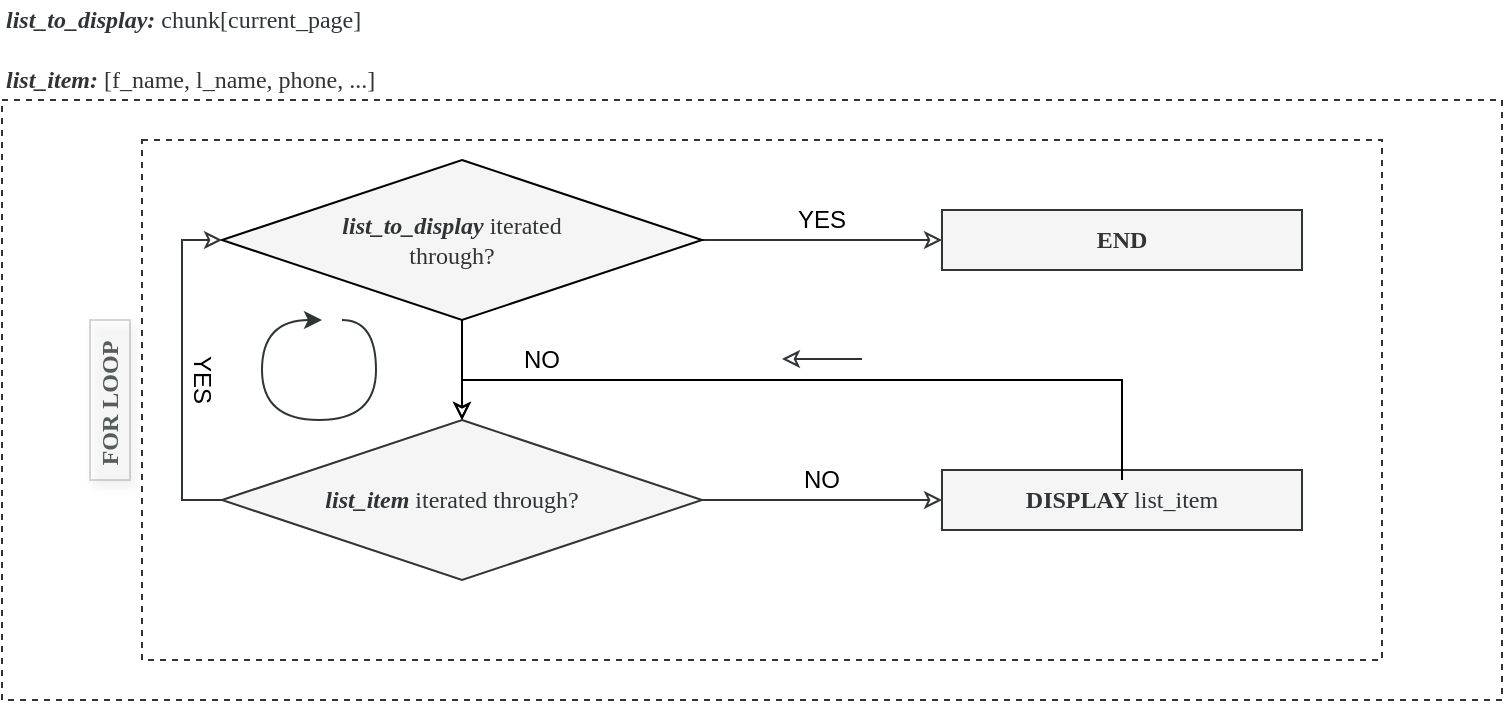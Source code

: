 <mxfile version="13.9.9" type="device"><diagram id="w_bgmVrzwIrfWeAlWch6" name="Page-1"><mxGraphModel dx="1072" dy="832" grid="1" gridSize="10" guides="1" tooltips="1" connect="1" arrows="1" fold="1" page="1" pageScale="1" pageWidth="827" pageHeight="1169" math="0" shadow="0"><root><mxCell id="0"/><mxCell id="1" parent="0"/><mxCell id="tQSvtmNV8fYlrXqgNXNy-15" value="" style="rounded=0;whiteSpace=wrap;html=1;align=left;fillColor=none;strokeColor=#2F3537;dashed=1;" vertex="1" parent="1"><mxGeometry x="110" y="120" width="620" height="260" as="geometry"/></mxCell><mxCell id="tQSvtmNV8fYlrXqgNXNy-17" value="" style="rounded=0;whiteSpace=wrap;html=1;align=left;fillColor=none;strokeColor=#2F3537;dashed=1;" vertex="1" parent="1"><mxGeometry x="40" y="100" width="750" height="300" as="geometry"/></mxCell><mxCell id="tQSvtmNV8fYlrXqgNXNy-12" value="" style="rounded=0;whiteSpace=wrap;html=1;strokeColor=#2F3537;align=left;fillColor=#F5F5F5;" vertex="1" parent="1"><mxGeometry x="510" y="285" width="180" height="30" as="geometry"/></mxCell><mxCell id="tQSvtmNV8fYlrXqgNXNy-43" style="edgeStyle=orthogonalEdgeStyle;rounded=0;orthogonalLoop=1;jettySize=auto;html=1;entryX=0.5;entryY=0;entryDx=0;entryDy=0;endArrow=classic;endFill=0;" edge="1" parent="1" source="tQSvtmNV8fYlrXqgNXNy-13" target="tQSvtmNV8fYlrXqgNXNy-26"><mxGeometry relative="1" as="geometry"><Array as="points"><mxPoint x="600" y="240"/><mxPoint x="270" y="240"/></Array></mxGeometry></mxCell><mxCell id="tQSvtmNV8fYlrXqgNXNy-13" value="&lt;b&gt;DISPLAY &lt;/b&gt;list_item" style="text;html=1;strokeColor=none;fillColor=none;align=center;verticalAlign=middle;whiteSpace=wrap;rounded=0;fontFamily=Fira Code;fontSource=https%3A%2F%2Ffonts.googleapis.com%2Fcss2%3Ffamily%3DFira%2BCode%3Awght%40300%26display%3Dswap';fontColor=#2F3537;" vertex="1" parent="1"><mxGeometry x="510" y="290" width="180" height="20" as="geometry"/></mxCell><mxCell id="tQSvtmNV8fYlrXqgNXNy-14" value="" style="rounded=0;whiteSpace=wrap;html=1;strokeColor=#2F3537;align=left;fillColor=#F5F5F5;" vertex="1" parent="1"><mxGeometry x="510" y="155" width="180" height="30" as="geometry"/></mxCell><mxCell id="tQSvtmNV8fYlrXqgNXNy-16" value="&lt;b&gt;END&lt;/b&gt;" style="text;html=1;strokeColor=none;fillColor=none;align=center;verticalAlign=middle;whiteSpace=wrap;rounded=0;fontFamily=Fira Code;fontSource=https%3A%2F%2Ffonts.googleapis.com%2Fcss2%3Ffamily%3DFira%2BCode%3Awght%40300%26display%3Dswap';fontColor=#2F3537;" vertex="1" parent="1"><mxGeometry x="510" y="160" width="180" height="20" as="geometry"/></mxCell><mxCell id="tQSvtmNV8fYlrXqgNXNy-18" value="&lt;b&gt;FOR LOOP&amp;nbsp;&lt;/b&gt;" style="text;html=1;strokeColor=none;fillColor=none;align=center;verticalAlign=middle;whiteSpace=wrap;rounded=0;fontFamily=Fira Code;fontSource=https%3A%2F%2Ffonts.googleapis.com%2Fcss2%3Ffamily%3DFira%2BCode%3Awght%40300%26display%3Dswap';fontColor=#2F3537;rotation=270;" vertex="1" parent="1"><mxGeometry x="-36" y="240" width="260" height="20" as="geometry"/></mxCell><mxCell id="tQSvtmNV8fYlrXqgNXNy-19" value="" style="rounded=0;whiteSpace=wrap;html=1;fontFamily=Lucida Console;strokeColor=#2F3537;opacity=20;fillColor=#FFFFFF;shadow=1;fontColor=#2F3537;align=center;direction=south;" vertex="1" parent="1"><mxGeometry x="84" y="210" width="20" height="80" as="geometry"/></mxCell><mxCell id="tQSvtmNV8fYlrXqgNXNy-21" style="edgeStyle=orthogonalEdgeStyle;rounded=0;orthogonalLoop=1;jettySize=auto;html=1;exitX=1;exitY=0.5;exitDx=0;exitDy=0;entryX=0;entryY=0.5;entryDx=0;entryDy=0;endArrow=classic;endFill=0;strokeColor=#2F3537;" edge="1" parent="1" source="tQSvtmNV8fYlrXqgNXNy-22" target="tQSvtmNV8fYlrXqgNXNy-14"><mxGeometry relative="1" as="geometry"/></mxCell><mxCell id="tQSvtmNV8fYlrXqgNXNy-45" style="edgeStyle=orthogonalEdgeStyle;rounded=0;orthogonalLoop=1;jettySize=auto;html=1;entryX=0.5;entryY=0;entryDx=0;entryDy=0;endArrow=classic;endFill=0;" edge="1" parent="1" source="tQSvtmNV8fYlrXqgNXNy-22" target="tQSvtmNV8fYlrXqgNXNy-26"><mxGeometry relative="1" as="geometry"/></mxCell><mxCell id="tQSvtmNV8fYlrXqgNXNy-22" value="" style="rhombus;whiteSpace=wrap;html=1;align=left;fillColor=#F5F5F5;" vertex="1" parent="1"><mxGeometry x="150" y="130" width="240" height="80" as="geometry"/></mxCell><mxCell id="tQSvtmNV8fYlrXqgNXNy-23" value="&lt;b&gt;&lt;i&gt;list_to_display&lt;/i&gt;&lt;/b&gt; iterated through?" style="text;html=1;strokeColor=none;fillColor=none;align=center;verticalAlign=middle;whiteSpace=wrap;rounded=0;fontFamily=Fira Code;fontSource=https%3A%2F%2Ffonts.googleapis.com%2Fcss2%3Ffamily%3DFira%2BCode%3Awght%40300%26display%3Dswap';fontColor=#2F3537;" vertex="1" parent="1"><mxGeometry x="190" y="150" width="150" height="40" as="geometry"/></mxCell><mxCell id="tQSvtmNV8fYlrXqgNXNy-24" style="edgeStyle=orthogonalEdgeStyle;rounded=0;orthogonalLoop=1;jettySize=auto;html=1;exitX=1;exitY=0.5;exitDx=0;exitDy=0;entryX=0;entryY=0.5;entryDx=0;entryDy=0;endArrow=classic;endFill=0;strokeColor=#2F3537;" edge="1" parent="1" source="tQSvtmNV8fYlrXqgNXNy-26" target="tQSvtmNV8fYlrXqgNXNy-13"><mxGeometry relative="1" as="geometry"/></mxCell><mxCell id="tQSvtmNV8fYlrXqgNXNy-25" style="edgeStyle=orthogonalEdgeStyle;rounded=0;orthogonalLoop=1;jettySize=auto;html=1;entryX=0;entryY=0.5;entryDx=0;entryDy=0;endArrow=classic;endFill=0;strokeColor=#2F3537;exitX=0;exitY=0.5;exitDx=0;exitDy=0;" edge="1" parent="1" source="tQSvtmNV8fYlrXqgNXNy-26" target="tQSvtmNV8fYlrXqgNXNy-22"><mxGeometry relative="1" as="geometry"><Array as="points"><mxPoint x="130" y="300"/><mxPoint x="130" y="170"/></Array></mxGeometry></mxCell><mxCell id="tQSvtmNV8fYlrXqgNXNy-26" value="" style="rhombus;whiteSpace=wrap;html=1;strokeColor=#2F3537;align=left;fillColor=#F5F5F5;" vertex="1" parent="1"><mxGeometry x="150" y="260" width="240" height="80" as="geometry"/></mxCell><mxCell id="tQSvtmNV8fYlrXqgNXNy-27" value="&lt;i style=&quot;font-weight: bold&quot;&gt;list_item &lt;/i&gt;iterated through?" style="text;html=1;strokeColor=none;fillColor=none;align=center;verticalAlign=middle;whiteSpace=wrap;rounded=0;fontFamily=Fira Code;fontSource=https%3A%2F%2Ffonts.googleapis.com%2Fcss2%3Ffamily%3DFira%2BCode%3Awght%40300%26display%3Dswap';fontColor=#2F3537;" vertex="1" parent="1"><mxGeometry x="190" y="280" width="150" height="40" as="geometry"/></mxCell><mxCell id="tQSvtmNV8fYlrXqgNXNy-29" value="NO" style="text;html=1;strokeColor=none;fillColor=none;align=center;verticalAlign=middle;whiteSpace=wrap;rounded=0;" vertex="1" parent="1"><mxGeometry x="430" y="280" width="40" height="20" as="geometry"/></mxCell><mxCell id="tQSvtmNV8fYlrXqgNXNy-30" value="YES" style="text;html=1;strokeColor=none;fillColor=none;align=center;verticalAlign=middle;whiteSpace=wrap;rounded=0;rotation=90;" vertex="1" parent="1"><mxGeometry x="120" y="230" width="40" height="20" as="geometry"/></mxCell><mxCell id="tQSvtmNV8fYlrXqgNXNy-31" value="" style="endArrow=classic;html=1;strokeColor=#2F3537;endFill=0;" edge="1" parent="1"><mxGeometry width="50" height="50" relative="1" as="geometry"><mxPoint x="470" y="229.5" as="sourcePoint"/><mxPoint x="430" y="229.5" as="targetPoint"/></mxGeometry></mxCell><mxCell id="tQSvtmNV8fYlrXqgNXNy-32" value="NO" style="text;html=1;strokeColor=none;fillColor=none;align=center;verticalAlign=middle;whiteSpace=wrap;rounded=0;" vertex="1" parent="1"><mxGeometry x="290" y="220" width="40" height="20" as="geometry"/></mxCell><mxCell id="tQSvtmNV8fYlrXqgNXNy-33" value="YES" style="text;html=1;strokeColor=none;fillColor=none;align=center;verticalAlign=middle;whiteSpace=wrap;rounded=0;" vertex="1" parent="1"><mxGeometry x="430" y="150" width="40" height="20" as="geometry"/></mxCell><mxCell id="tQSvtmNV8fYlrXqgNXNy-35" value="" style="endArrow=classic;html=1;strokeColor=#2F3537;curved=1;" edge="1" parent="1"><mxGeometry width="50" height="50" relative="1" as="geometry"><mxPoint x="210" y="210" as="sourcePoint"/><mxPoint x="200" y="210" as="targetPoint"/><Array as="points"><mxPoint x="227" y="210"/><mxPoint x="227" y="260"/><mxPoint x="170" y="260"/><mxPoint x="170" y="210"/></Array></mxGeometry></mxCell><mxCell id="tQSvtmNV8fYlrXqgNXNy-39" value="&lt;b&gt;&lt;i&gt;list_to_display:&lt;/i&gt;&lt;/b&gt;&amp;nbsp;chunk[current_page]" style="text;html=1;strokeColor=none;fillColor=none;align=left;verticalAlign=middle;whiteSpace=wrap;rounded=0;fontFamily=Fira Code;fontSource=https%3A%2F%2Ffonts.googleapis.com%2Fcss2%3Ffamily%3DFira%2BCode%3Awght%40300%26display%3Dswap';fontColor=#2F3537;" vertex="1" parent="1"><mxGeometry x="40" y="50" width="263" height="20" as="geometry"/></mxCell><mxCell id="tQSvtmNV8fYlrXqgNXNy-42" value="&lt;b&gt;&lt;i&gt;list_item:&lt;/i&gt;&lt;/b&gt;&amp;nbsp;[f_name, l_name, phone, ...]" style="text;html=1;strokeColor=none;fillColor=none;align=left;verticalAlign=middle;whiteSpace=wrap;rounded=0;fontFamily=Fira Code;fontSource=https%3A%2F%2Ffonts.googleapis.com%2Fcss2%3Ffamily%3DFira%2BCode%3Awght%40300%26display%3Dswap';fontColor=#2F3537;" vertex="1" parent="1"><mxGeometry x="40" y="80" width="320" height="20" as="geometry"/></mxCell></root></mxGraphModel></diagram></mxfile>